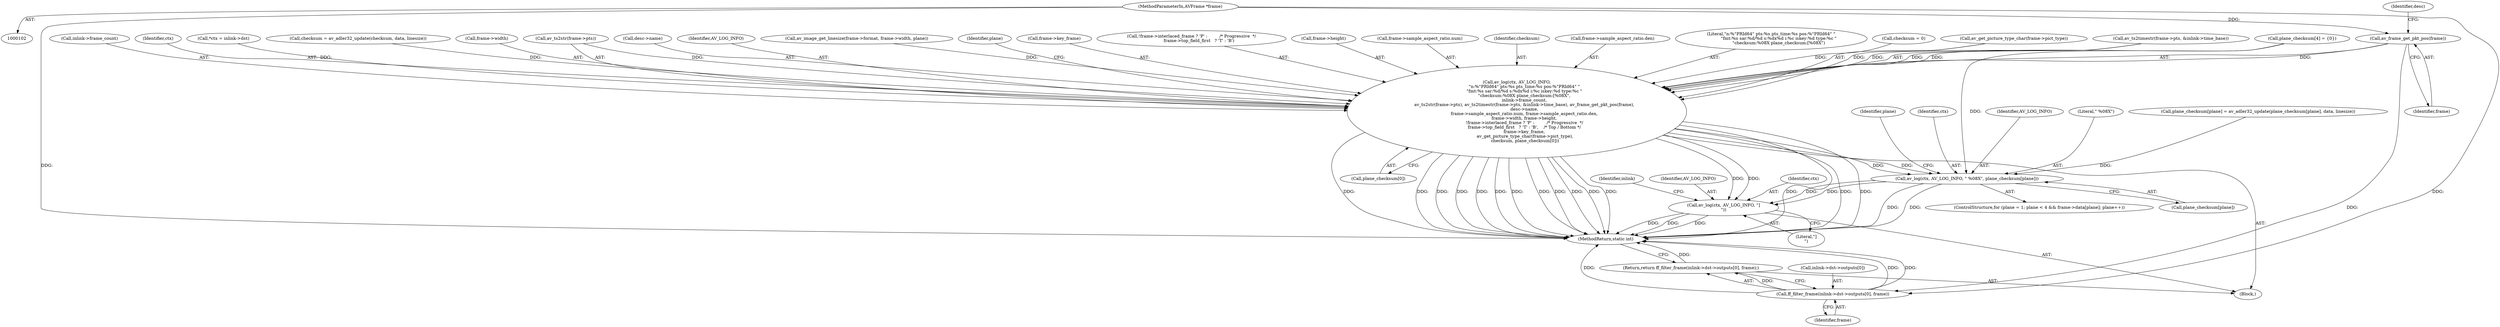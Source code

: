 digraph "0_FFmpeg_e43a0a232dbf6d3c161823c2e07c52e76227a1bc_9@pointer" {
"1000104" [label="(MethodParameterIn,AVFrame *frame)"];
"1000246" [label="(Call,av_frame_get_pkt_pos(frame))"];
"1000227" [label="(Call,av_log(ctx, AV_LOG_INFO,\n           \"n:%\"PRId64\" pts:%s pts_time:%s pos:%\"PRId64\" \"\n           \"fmt:%s sar:%d/%d s:%dx%d i:%c iskey:%d type:%c \"\n           \"checksum:%08X plane_checksum:[%08X\",\n           inlink->frame_count,\n           av_ts2str(frame->pts), av_ts2timestr(frame->pts, &inlink->time_base), av_frame_get_pkt_pos(frame),\n           desc->name,\n           frame->sample_aspect_ratio.num, frame->sample_aspect_ratio.den,\n           frame->width, frame->height,\n           !frame->interlaced_frame ? 'P' :         /* Progressive  */\n           frame->top_field_first   ? 'T' : 'B',    /* Top / Bottom */\n           frame->key_frame,\n            av_get_picture_type_char(frame->pict_type),\n            checksum, plane_checksum[0]))"];
"1000305" [label="(Call,av_log(ctx, AV_LOG_INFO, \" %08X\", plane_checksum[plane]))"];
"1000312" [label="(Call,av_log(ctx, AV_LOG_INFO, \"]\n\"))"];
"1000317" [label="(Call,ff_filter_frame(inlink->dst->outputs[0], frame))"];
"1000316" [label="(Return,return ff_filter_frame(inlink->dst->outputs[0], frame);)"];
"1000249" [label="(Identifier,desc)"];
"1000307" [label="(Identifier,AV_LOG_INFO)"];
"1000326" [label="(MethodReturn,static int)"];
"1000312" [label="(Call,av_log(ctx, AV_LOG_INFO, \"]\n\"))"];
"1000247" [label="(Identifier,frame)"];
"1000279" [label="(Call,frame->key_frame)"];
"1000308" [label="(Literal,\" %08X\")"];
"1000204" [label="(Call,plane_checksum[plane] = av_adler32_update(plane_checksum[plane], data, linesize))"];
"1000267" [label="(Call,!frame->interlaced_frame ? 'P' :         /* Progressive  */\n           frame->top_field_first   ? 'T' : 'B')"];
"1000315" [label="(Literal,\"]\n\")"];
"1000264" [label="(Call,frame->height)"];
"1000251" [label="(Call,frame->sample_aspect_ratio.num)"];
"1000120" [label="(Call,plane_checksum[4] = {0})"];
"1000286" [label="(Identifier,checksum)"];
"1000325" [label="(Identifier,frame)"];
"1000256" [label="(Call,frame->sample_aspect_ratio.den)"];
"1000230" [label="(Literal,\"n:%\"PRId64\" pts:%s pts_time:%s pos:%\"PRId64\" \"\n           \"fmt:%s sar:%d/%d s:%dx%d i:%c iskey:%d type:%c \"\n           \"checksum:%08X plane_checksum:[%08X\")"];
"1000123" [label="(Call,checksum = 0)"];
"1000304" [label="(Identifier,plane)"];
"1000318" [label="(Call,inlink->dst->outputs[0])"];
"1000306" [label="(Identifier,ctx)"];
"1000227" [label="(Call,av_log(ctx, AV_LOG_INFO,\n           \"n:%\"PRId64\" pts:%s pts_time:%s pos:%\"PRId64\" \"\n           \"fmt:%s sar:%d/%d s:%dx%d i:%c iskey:%d type:%c \"\n           \"checksum:%08X plane_checksum:[%08X\",\n           inlink->frame_count,\n           av_ts2str(frame->pts), av_ts2timestr(frame->pts, &inlink->time_base), av_frame_get_pkt_pos(frame),\n           desc->name,\n           frame->sample_aspect_ratio.num, frame->sample_aspect_ratio.den,\n           frame->width, frame->height,\n           !frame->interlaced_frame ? 'P' :         /* Progressive  */\n           frame->top_field_first   ? 'T' : 'B',    /* Top / Bottom */\n           frame->key_frame,\n            av_get_picture_type_char(frame->pict_type),\n            checksum, plane_checksum[0]))"];
"1000282" [label="(Call,av_get_picture_type_char(frame->pict_type))"];
"1000246" [label="(Call,av_frame_get_pkt_pos(frame))"];
"1000287" [label="(Call,plane_checksum[0])"];
"1000238" [label="(Call,av_ts2timestr(frame->pts, &inlink->time_base))"];
"1000231" [label="(Call,inlink->frame_count)"];
"1000228" [label="(Identifier,ctx)"];
"1000313" [label="(Identifier,ctx)"];
"1000317" [label="(Call,ff_filter_frame(inlink->dst->outputs[0], frame))"];
"1000107" [label="(Call,*ctx = inlink->dst)"];
"1000214" [label="(Call,checksum = av_adler32_update(checksum, data, linesize))"];
"1000261" [label="(Call,frame->width)"];
"1000321" [label="(Identifier,inlink)"];
"1000234" [label="(Call,av_ts2str(frame->pts))"];
"1000316" [label="(Return,return ff_filter_frame(inlink->dst->outputs[0], frame);)"];
"1000248" [label="(Call,desc->name)"];
"1000104" [label="(MethodParameterIn,AVFrame *frame)"];
"1000309" [label="(Call,plane_checksum[plane])"];
"1000314" [label="(Identifier,AV_LOG_INFO)"];
"1000229" [label="(Identifier,AV_LOG_INFO)"];
"1000153" [label="(Call,av_image_get_linesize(frame->format, frame->width, plane))"];
"1000105" [label="(Block,)"];
"1000305" [label="(Call,av_log(ctx, AV_LOG_INFO, \" %08X\", plane_checksum[plane]))"];
"1000292" [label="(Identifier,plane)"];
"1000290" [label="(ControlStructure,for (plane = 1; plane < 4 && frame->data[plane]; plane++))"];
"1000104" -> "1000102"  [label="AST: "];
"1000104" -> "1000326"  [label="DDG: "];
"1000104" -> "1000246"  [label="DDG: "];
"1000104" -> "1000317"  [label="DDG: "];
"1000246" -> "1000227"  [label="AST: "];
"1000246" -> "1000247"  [label="CFG: "];
"1000247" -> "1000246"  [label="AST: "];
"1000249" -> "1000246"  [label="CFG: "];
"1000246" -> "1000227"  [label="DDG: "];
"1000246" -> "1000317"  [label="DDG: "];
"1000227" -> "1000105"  [label="AST: "];
"1000227" -> "1000287"  [label="CFG: "];
"1000228" -> "1000227"  [label="AST: "];
"1000229" -> "1000227"  [label="AST: "];
"1000230" -> "1000227"  [label="AST: "];
"1000231" -> "1000227"  [label="AST: "];
"1000234" -> "1000227"  [label="AST: "];
"1000238" -> "1000227"  [label="AST: "];
"1000248" -> "1000227"  [label="AST: "];
"1000251" -> "1000227"  [label="AST: "];
"1000256" -> "1000227"  [label="AST: "];
"1000261" -> "1000227"  [label="AST: "];
"1000264" -> "1000227"  [label="AST: "];
"1000267" -> "1000227"  [label="AST: "];
"1000279" -> "1000227"  [label="AST: "];
"1000282" -> "1000227"  [label="AST: "];
"1000286" -> "1000227"  [label="AST: "];
"1000287" -> "1000227"  [label="AST: "];
"1000292" -> "1000227"  [label="CFG: "];
"1000227" -> "1000326"  [label="DDG: "];
"1000227" -> "1000326"  [label="DDG: "];
"1000227" -> "1000326"  [label="DDG: "];
"1000227" -> "1000326"  [label="DDG: "];
"1000227" -> "1000326"  [label="DDG: "];
"1000227" -> "1000326"  [label="DDG: "];
"1000227" -> "1000326"  [label="DDG: "];
"1000227" -> "1000326"  [label="DDG: "];
"1000227" -> "1000326"  [label="DDG: "];
"1000227" -> "1000326"  [label="DDG: "];
"1000227" -> "1000326"  [label="DDG: "];
"1000227" -> "1000326"  [label="DDG: "];
"1000227" -> "1000326"  [label="DDG: "];
"1000227" -> "1000326"  [label="DDG: "];
"1000227" -> "1000326"  [label="DDG: "];
"1000107" -> "1000227"  [label="DDG: "];
"1000234" -> "1000227"  [label="DDG: "];
"1000238" -> "1000227"  [label="DDG: "];
"1000238" -> "1000227"  [label="DDG: "];
"1000153" -> "1000227"  [label="DDG: "];
"1000282" -> "1000227"  [label="DDG: "];
"1000214" -> "1000227"  [label="DDG: "];
"1000123" -> "1000227"  [label="DDG: "];
"1000120" -> "1000227"  [label="DDG: "];
"1000227" -> "1000305"  [label="DDG: "];
"1000227" -> "1000305"  [label="DDG: "];
"1000227" -> "1000312"  [label="DDG: "];
"1000227" -> "1000312"  [label="DDG: "];
"1000305" -> "1000290"  [label="AST: "];
"1000305" -> "1000309"  [label="CFG: "];
"1000306" -> "1000305"  [label="AST: "];
"1000307" -> "1000305"  [label="AST: "];
"1000308" -> "1000305"  [label="AST: "];
"1000309" -> "1000305"  [label="AST: "];
"1000304" -> "1000305"  [label="CFG: "];
"1000305" -> "1000326"  [label="DDG: "];
"1000305" -> "1000326"  [label="DDG: "];
"1000120" -> "1000305"  [label="DDG: "];
"1000204" -> "1000305"  [label="DDG: "];
"1000305" -> "1000312"  [label="DDG: "];
"1000305" -> "1000312"  [label="DDG: "];
"1000312" -> "1000105"  [label="AST: "];
"1000312" -> "1000315"  [label="CFG: "];
"1000313" -> "1000312"  [label="AST: "];
"1000314" -> "1000312"  [label="AST: "];
"1000315" -> "1000312"  [label="AST: "];
"1000321" -> "1000312"  [label="CFG: "];
"1000312" -> "1000326"  [label="DDG: "];
"1000312" -> "1000326"  [label="DDG: "];
"1000312" -> "1000326"  [label="DDG: "];
"1000317" -> "1000316"  [label="AST: "];
"1000317" -> "1000325"  [label="CFG: "];
"1000318" -> "1000317"  [label="AST: "];
"1000325" -> "1000317"  [label="AST: "];
"1000316" -> "1000317"  [label="CFG: "];
"1000317" -> "1000326"  [label="DDG: "];
"1000317" -> "1000326"  [label="DDG: "];
"1000317" -> "1000326"  [label="DDG: "];
"1000317" -> "1000316"  [label="DDG: "];
"1000316" -> "1000105"  [label="AST: "];
"1000326" -> "1000316"  [label="CFG: "];
"1000316" -> "1000326"  [label="DDG: "];
}
